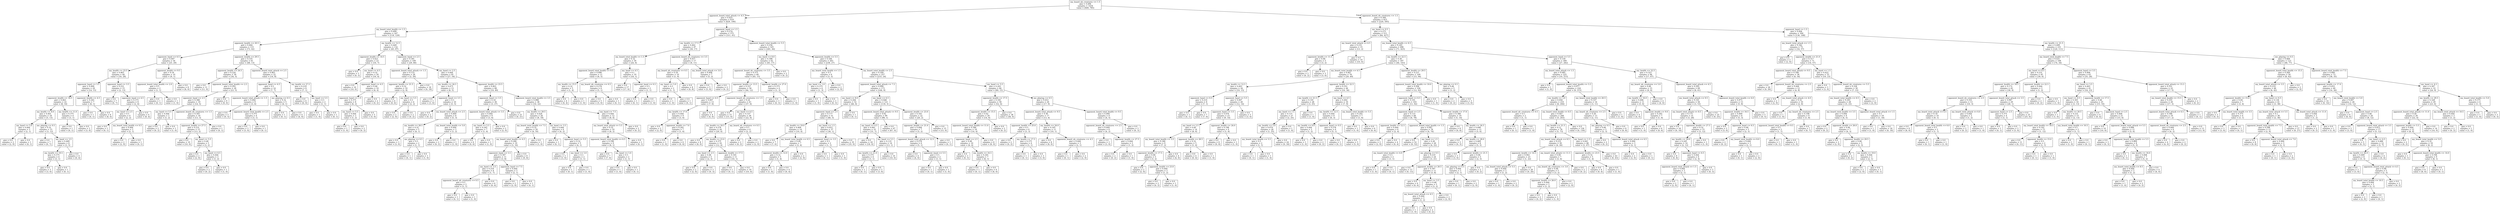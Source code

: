 digraph Tree {
node [shape=box] ;
0 [label="my_board_nb_creatures <= 1.5\ngini = 0.496\nsamples = 1434\nvalue = [649, 785]"] ;
1 [label="opponent_board_total_attack <= 4.5\ngini = 0.425\nsamples = 619\nvalue = [429, 190]"] ;
0 -> 1 [labeldistance=2.5, labelangle=45, headlabel="True"] ;
2 [label="my_board_total_health <= 1.5\ngini = 0.499\nsamples = 247\nvalue = [118, 129]"] ;
1 -> 2 ;
3 [label="opponent_health <= 20.5\ngini = 0.464\nsamples = 115\nvalue = [73, 42]"] ;
2 -> 3 ;
4 [label="opponent_hand <= 6.5\ngini = 0.497\nsamples = 54\nvalue = [25, 29]"] ;
3 -> 4 ;
5 [label="my_health <= 23.5\ngini = 0.463\nsamples = 44\nvalue = [16, 28]"] ;
4 -> 5 ;
6 [label="opponent_hand <= 3.5\ngini = 0.499\nsamples = 29\nvalue = [14, 15]"] ;
5 -> 6 ;
7 [label="opponent_health <= 18.5\ngini = 0.463\nsamples = 22\nvalue = [8, 14]"] ;
6 -> 7 ;
8 [label="my_health <= 8.0\ngini = 0.401\nsamples = 18\nvalue = [5, 13]"] ;
7 -> 8 ;
9 [label="my_hand <= 5.0\ngini = 0.444\nsamples = 3\nvalue = [2, 1]"] ;
8 -> 9 ;
10 [label="gini = 0.0\nsamples = 2\nvalue = [2, 0]"] ;
9 -> 10 ;
11 [label="gini = 0.0\nsamples = 1\nvalue = [0, 1]"] ;
9 -> 11 ;
12 [label="me_playing <= 0.5\ngini = 0.32\nsamples = 15\nvalue = [3, 12]"] ;
8 -> 12 ;
13 [label="gini = 0.0\nsamples = 7\nvalue = [0, 7]"] ;
12 -> 13 ;
14 [label="my_hand <= 3.5\ngini = 0.469\nsamples = 8\nvalue = [3, 5]"] ;
12 -> 14 ;
15 [label="my_health <= 19.5\ngini = 0.375\nsamples = 4\nvalue = [3, 1]"] ;
14 -> 15 ;
16 [label="gini = 0.0\nsamples = 3\nvalue = [3, 0]"] ;
15 -> 16 ;
17 [label="gini = 0.0\nsamples = 1\nvalue = [0, 1]"] ;
15 -> 17 ;
18 [label="gini = 0.0\nsamples = 4\nvalue = [0, 4]"] ;
14 -> 18 ;
19 [label="my_health <= 11.0\ngini = 0.375\nsamples = 4\nvalue = [3, 1]"] ;
7 -> 19 ;
20 [label="gini = 0.0\nsamples = 1\nvalue = [0, 1]"] ;
19 -> 20 ;
21 [label="gini = 0.0\nsamples = 3\nvalue = [3, 0]"] ;
19 -> 21 ;
22 [label="opponent_health <= 4.5\ngini = 0.245\nsamples = 7\nvalue = [6, 1]"] ;
6 -> 22 ;
23 [label="gini = 0.0\nsamples = 1\nvalue = [0, 1]"] ;
22 -> 23 ;
24 [label="gini = 0.0\nsamples = 6\nvalue = [6, 0]"] ;
22 -> 24 ;
25 [label="opponent_hand <= 3.5\ngini = 0.231\nsamples = 15\nvalue = [2, 13]"] ;
5 -> 25 ;
26 [label="gini = 0.0\nsamples = 7\nvalue = [0, 7]"] ;
25 -> 26 ;
27 [label="opponent_hand <= 4.5\ngini = 0.375\nsamples = 8\nvalue = [2, 6]"] ;
25 -> 27 ;
28 [label="my_hand <= 2.5\ngini = 0.5\nsamples = 4\nvalue = [2, 2]"] ;
27 -> 28 ;
29 [label="gini = 0.0\nsamples = 1\nvalue = [0, 1]"] ;
28 -> 29 ;
30 [label="my_board_total_health <= 0.5\ngini = 0.444\nsamples = 3\nvalue = [2, 1]"] ;
28 -> 30 ;
31 [label="gini = 0.0\nsamples = 2\nvalue = [2, 0]"] ;
30 -> 31 ;
32 [label="gini = 0.0\nsamples = 1\nvalue = [0, 1]"] ;
30 -> 32 ;
33 [label="gini = 0.0\nsamples = 4\nvalue = [0, 4]"] ;
27 -> 33 ;
34 [label="opponent_health <= 9.5\ngini = 0.18\nsamples = 10\nvalue = [9, 1]"] ;
4 -> 34 ;
35 [label="opponent_board_total_health <= 2.0\ngini = 0.5\nsamples = 2\nvalue = [1, 1]"] ;
34 -> 35 ;
36 [label="gini = 0.0\nsamples = 1\nvalue = [0, 1]"] ;
35 -> 36 ;
37 [label="gini = 0.0\nsamples = 1\nvalue = [1, 0]"] ;
35 -> 37 ;
38 [label="gini = 0.0\nsamples = 8\nvalue = [8, 0]"] ;
34 -> 38 ;
39 [label="opponent_health <= 29.5\ngini = 0.335\nsamples = 61\nvalue = [48, 13]"] ;
3 -> 39 ;
40 [label="opponent_health <= 24.5\ngini = 0.224\nsamples = 39\nvalue = [34, 5]"] ;
39 -> 40 ;
41 [label="gini = 0.0\nsamples = 11\nvalue = [11, 0]"] ;
40 -> 41 ;
42 [label="opponent_board_total_health <= 2.5\ngini = 0.293\nsamples = 28\nvalue = [23, 5]"] ;
40 -> 42 ;
43 [label="opponent_hand <= 2.5\ngini = 0.388\nsamples = 19\nvalue = [14, 5]"] ;
42 -> 43 ;
44 [label="my_hand <= 5.5\ngini = 0.444\nsamples = 3\nvalue = [1, 2]"] ;
43 -> 44 ;
45 [label="gini = 0.0\nsamples = 2\nvalue = [0, 2]"] ;
44 -> 45 ;
46 [label="gini = 0.0\nsamples = 1\nvalue = [1, 0]"] ;
44 -> 46 ;
47 [label="opponent_board_nb_creatures <= 1.5\ngini = 0.305\nsamples = 16\nvalue = [13, 3]"] ;
43 -> 47 ;
48 [label="opponent_health <= 27.5\ngini = 0.231\nsamples = 15\nvalue = [13, 2]"] ;
47 -> 48 ;
49 [label="gini = 0.0\nsamples = 10\nvalue = [10, 0]"] ;
48 -> 49 ;
50 [label="my_hand <= 5.5\ngini = 0.48\nsamples = 5\nvalue = [3, 2]"] ;
48 -> 50 ;
51 [label="gini = 0.0\nsamples = 2\nvalue = [2, 0]"] ;
50 -> 51 ;
52 [label="my_hand <= 6.5\ngini = 0.444\nsamples = 3\nvalue = [1, 2]"] ;
50 -> 52 ;
53 [label="gini = 0.0\nsamples = 2\nvalue = [0, 2]"] ;
52 -> 53 ;
54 [label="gini = 0.0\nsamples = 1\nvalue = [1, 0]"] ;
52 -> 54 ;
55 [label="gini = 0.0\nsamples = 1\nvalue = [0, 1]"] ;
47 -> 55 ;
56 [label="gini = 0.0\nsamples = 9\nvalue = [9, 0]"] ;
42 -> 56 ;
57 [label="opponent_board_total_attack <= 2.5\ngini = 0.463\nsamples = 22\nvalue = [14, 8]"] ;
39 -> 57 ;
58 [label="opponent_hand <= 4.5\ngini = 0.5\nsamples = 14\nvalue = [7, 7]"] ;
57 -> 58 ;
59 [label="opponent_board_total_attack <= 1.5\ngini = 0.444\nsamples = 9\nvalue = [3, 6]"] ;
58 -> 59 ;
60 [label="gini = 0.0\nsamples = 5\nvalue = [0, 5]"] ;
59 -> 60 ;
61 [label="opponent_board_total_health <= 2.5\ngini = 0.375\nsamples = 4\nvalue = [3, 1]"] ;
59 -> 61 ;
62 [label="gini = 0.0\nsamples = 3\nvalue = [3, 0]"] ;
61 -> 62 ;
63 [label="gini = 0.0\nsamples = 1\nvalue = [0, 1]"] ;
61 -> 63 ;
64 [label="me_playing <= 0.5\ngini = 0.32\nsamples = 5\nvalue = [4, 1]"] ;
58 -> 64 ;
65 [label="gini = 0.0\nsamples = 1\nvalue = [0, 1]"] ;
64 -> 65 ;
66 [label="gini = 0.0\nsamples = 4\nvalue = [4, 0]"] ;
64 -> 66 ;
67 [label="my_health <= 27.5\ngini = 0.219\nsamples = 8\nvalue = [7, 1]"] ;
57 -> 67 ;
68 [label="gini = 0.0\nsamples = 6\nvalue = [6, 0]"] ;
67 -> 68 ;
69 [label="my_hand <= 5.5\ngini = 0.5\nsamples = 2\nvalue = [1, 1]"] ;
67 -> 69 ;
70 [label="gini = 0.0\nsamples = 1\nvalue = [1, 0]"] ;
69 -> 70 ;
71 [label="gini = 0.0\nsamples = 1\nvalue = [0, 1]"] ;
69 -> 71 ;
72 [label="my_health <= 12.5\ngini = 0.449\nsamples = 132\nvalue = [45, 87]"] ;
2 -> 72 ;
73 [label="opponent_health <= 14.5\ngini = 0.423\nsamples = 23\nvalue = [16, 7]"] ;
72 -> 73 ;
74 [label="gini = 0.0\nsamples = 3\nvalue = [0, 3]"] ;
73 -> 74 ;
75 [label="my_hand <= 4.5\ngini = 0.32\nsamples = 20\nvalue = [16, 4]"] ;
73 -> 75 ;
76 [label="gini = 0.0\nsamples = 10\nvalue = [10, 0]"] ;
75 -> 76 ;
77 [label="opponent_hand <= 4.5\ngini = 0.48\nsamples = 10\nvalue = [6, 4]"] ;
75 -> 77 ;
78 [label="opponent_hand <= 1.5\ngini = 0.375\nsamples = 8\nvalue = [6, 2]"] ;
77 -> 78 ;
79 [label="my_hand <= 5.5\ngini = 0.444\nsamples = 3\nvalue = [1, 2]"] ;
78 -> 79 ;
80 [label="gini = 0.0\nsamples = 1\nvalue = [1, 0]"] ;
79 -> 80 ;
81 [label="gini = 0.0\nsamples = 2\nvalue = [0, 2]"] ;
79 -> 81 ;
82 [label="gini = 0.0\nsamples = 5\nvalue = [5, 0]"] ;
78 -> 82 ;
83 [label="gini = 0.0\nsamples = 2\nvalue = [0, 2]"] ;
77 -> 83 ;
84 [label="opponent_hand <= 2.5\ngini = 0.391\nsamples = 109\nvalue = [29, 80]"] ;
72 -> 84 ;
85 [label="opponent_board_total_attack <= 1.5\ngini = 0.133\nsamples = 28\nvalue = [2, 26]"] ;
84 -> 85 ;
86 [label="opponent_health <= 21.5\ngini = 0.32\nsamples = 10\nvalue = [2, 8]"] ;
85 -> 86 ;
87 [label="gini = 0.0\nsamples = 6\nvalue = [0, 6]"] ;
86 -> 87 ;
88 [label="my_hand <= 5.5\ngini = 0.5\nsamples = 4\nvalue = [2, 2]"] ;
86 -> 88 ;
89 [label="gini = 0.0\nsamples = 2\nvalue = [2, 0]"] ;
88 -> 89 ;
90 [label="gini = 0.0\nsamples = 2\nvalue = [0, 2]"] ;
88 -> 90 ;
91 [label="gini = 0.0\nsamples = 18\nvalue = [0, 18]"] ;
85 -> 91 ;
92 [label="my_hand <= 2.5\ngini = 0.444\nsamples = 81\nvalue = [27, 54]"] ;
84 -> 92 ;
93 [label="my_health <= 24.5\ngini = 0.473\nsamples = 13\nvalue = [8, 5]"] ;
92 -> 93 ;
94 [label="gini = 0.0\nsamples = 3\nvalue = [3, 0]"] ;
93 -> 94 ;
95 [label="opponent_hand <= 3.5\ngini = 0.5\nsamples = 10\nvalue = [5, 5]"] ;
93 -> 95 ;
96 [label="gini = 0.0\nsamples = 2\nvalue = [0, 2]"] ;
95 -> 96 ;
97 [label="my_board_total_attack <= 2.5\ngini = 0.469\nsamples = 8\nvalue = [5, 3]"] ;
95 -> 97 ;
98 [label="my_health <= 28.5\ngini = 0.32\nsamples = 5\nvalue = [4, 1]"] ;
97 -> 98 ;
99 [label="gini = 0.0\nsamples = 3\nvalue = [3, 0]"] ;
98 -> 99 ;
100 [label="me_playing <= 0.5\ngini = 0.5\nsamples = 2\nvalue = [1, 1]"] ;
98 -> 100 ;
101 [label="gini = 0.0\nsamples = 1\nvalue = [0, 1]"] ;
100 -> 101 ;
102 [label="gini = 0.0\nsamples = 1\nvalue = [1, 0]"] ;
100 -> 102 ;
103 [label="my_board_total_health <= 5.0\ngini = 0.444\nsamples = 3\nvalue = [1, 2]"] ;
97 -> 103 ;
104 [label="gini = 0.0\nsamples = 2\nvalue = [0, 2]"] ;
103 -> 104 ;
105 [label="gini = 0.0\nsamples = 1\nvalue = [1, 0]"] ;
103 -> 105 ;
106 [label="opponent_health <= 23.5\ngini = 0.403\nsamples = 68\nvalue = [19, 49]"] ;
92 -> 106 ;
107 [label="opponent_hand <= 3.5\ngini = 0.18\nsamples = 30\nvalue = [3, 27]"] ;
106 -> 107 ;
108 [label="opponent_board_total_attack <= 3.5\ngini = 0.444\nsamples = 9\nvalue = [3, 6]"] ;
107 -> 108 ;
109 [label="my_hand <= 5.5\ngini = 0.245\nsamples = 7\nvalue = [1, 6]"] ;
108 -> 109 ;
110 [label="gini = 0.0\nsamples = 6\nvalue = [0, 6]"] ;
109 -> 110 ;
111 [label="gini = 0.0\nsamples = 1\nvalue = [1, 0]"] ;
109 -> 111 ;
112 [label="gini = 0.0\nsamples = 2\nvalue = [2, 0]"] ;
108 -> 112 ;
113 [label="gini = 0.0\nsamples = 21\nvalue = [0, 21]"] ;
107 -> 113 ;
114 [label="opponent_board_total_health <= 3.5\ngini = 0.488\nsamples = 38\nvalue = [16, 22]"] ;
106 -> 114 ;
115 [label="my_health <= 29.5\ngini = 0.426\nsamples = 26\nvalue = [8, 18]"] ;
114 -> 115 ;
116 [label="my_board_total_health <= 7.5\ngini = 0.32\nsamples = 20\nvalue = [4, 16]"] ;
115 -> 116 ;
117 [label="my_board_total_health <= 4.5\ngini = 0.266\nsamples = 19\nvalue = [3, 16]"] ;
116 -> 117 ;
118 [label="opponent_hand <= 5.5\ngini = 0.397\nsamples = 11\nvalue = [3, 8]"] ;
117 -> 118 ;
119 [label="my_hand <= 3.5\ngini = 0.219\nsamples = 8\nvalue = [1, 7]"] ;
118 -> 119 ;
120 [label="opponent_board_nb_creatures <= 0.5\ngini = 0.5\nsamples = 2\nvalue = [1, 1]"] ;
119 -> 120 ;
121 [label="gini = 0.0\nsamples = 1\nvalue = [0, 1]"] ;
120 -> 121 ;
122 [label="gini = 0.0\nsamples = 1\nvalue = [1, 0]"] ;
120 -> 122 ;
123 [label="gini = 0.0\nsamples = 6\nvalue = [0, 6]"] ;
119 -> 123 ;
124 [label="opponent_hand <= 7.5\ngini = 0.444\nsamples = 3\nvalue = [2, 1]"] ;
118 -> 124 ;
125 [label="gini = 0.0\nsamples = 2\nvalue = [2, 0]"] ;
124 -> 125 ;
126 [label="gini = 0.0\nsamples = 1\nvalue = [0, 1]"] ;
124 -> 126 ;
127 [label="gini = 0.0\nsamples = 8\nvalue = [0, 8]"] ;
117 -> 127 ;
128 [label="gini = 0.0\nsamples = 1\nvalue = [1, 0]"] ;
116 -> 128 ;
129 [label="my_hand <= 3.5\ngini = 0.444\nsamples = 6\nvalue = [4, 2]"] ;
115 -> 129 ;
130 [label="gini = 0.0\nsamples = 1\nvalue = [0, 1]"] ;
129 -> 130 ;
131 [label="opponent_hand <= 5.5\ngini = 0.32\nsamples = 5\nvalue = [4, 1]"] ;
129 -> 131 ;
132 [label="gini = 0.0\nsamples = 3\nvalue = [3, 0]"] ;
131 -> 132 ;
133 [label="my_hand <= 5.0\ngini = 0.5\nsamples = 2\nvalue = [1, 1]"] ;
131 -> 133 ;
134 [label="gini = 0.0\nsamples = 1\nvalue = [0, 1]"] ;
133 -> 134 ;
135 [label="gini = 0.0\nsamples = 1\nvalue = [1, 0]"] ;
133 -> 135 ;
136 [label="my_hand <= 7.5\ngini = 0.444\nsamples = 12\nvalue = [8, 4]"] ;
114 -> 136 ;
137 [label="my_board_total_attack <= 5.5\ngini = 0.32\nsamples = 10\nvalue = [8, 2]"] ;
136 -> 137 ;
138 [label="opponent_board_total_health <= 6.5\ngini = 0.198\nsamples = 9\nvalue = [8, 1]"] ;
137 -> 138 ;
139 [label="gini = 0.0\nsamples = 7\nvalue = [7, 0]"] ;
138 -> 139 ;
140 [label="my_hand <= 5.0\ngini = 0.5\nsamples = 2\nvalue = [1, 1]"] ;
138 -> 140 ;
141 [label="gini = 0.0\nsamples = 1\nvalue = [1, 0]"] ;
140 -> 141 ;
142 [label="gini = 0.0\nsamples = 1\nvalue = [0, 1]"] ;
140 -> 142 ;
143 [label="gini = 0.0\nsamples = 1\nvalue = [0, 1]"] ;
137 -> 143 ;
144 [label="gini = 0.0\nsamples = 2\nvalue = [0, 2]"] ;
136 -> 144 ;
145 [label="opponent_hand <= 1.5\ngini = 0.274\nsamples = 372\nvalue = [311, 61]"] ;
1 -> 145 ;
146 [label="my_health <= 17.5\ngini = 0.462\nsamples = 47\nvalue = [30, 17]"] ;
145 -> 146 ;
147 [label="my_board_total_health <= 1.5\ngini = 0.32\nsamples = 30\nvalue = [24, 6]"] ;
146 -> 147 ;
148 [label="opponent_board_total_health <= 9.5\ngini = 0.496\nsamples = 11\nvalue = [6, 5]"] ;
147 -> 148 ;
149 [label="my_health <= 15.5\ngini = 0.32\nsamples = 5\nvalue = [1, 4]"] ;
148 -> 149 ;
150 [label="gini = 0.0\nsamples = 4\nvalue = [0, 4]"] ;
149 -> 150 ;
151 [label="gini = 0.0\nsamples = 1\nvalue = [1, 0]"] ;
149 -> 151 ;
152 [label="my_board_nb_creatures <= 0.5\ngini = 0.278\nsamples = 6\nvalue = [5, 1]"] ;
148 -> 152 ;
153 [label="gini = 0.0\nsamples = 5\nvalue = [5, 0]"] ;
152 -> 153 ;
154 [label="gini = 0.0\nsamples = 1\nvalue = [0, 1]"] ;
152 -> 154 ;
155 [label="my_hand <= 4.5\ngini = 0.1\nsamples = 19\nvalue = [18, 1]"] ;
147 -> 155 ;
156 [label="gini = 0.0\nsamples = 17\nvalue = [17, 0]"] ;
155 -> 156 ;
157 [label="opponent_hand <= 0.5\ngini = 0.5\nsamples = 2\nvalue = [1, 1]"] ;
155 -> 157 ;
158 [label="gini = 0.0\nsamples = 1\nvalue = [0, 1]"] ;
157 -> 158 ;
159 [label="gini = 0.0\nsamples = 1\nvalue = [1, 0]"] ;
157 -> 159 ;
160 [label="opponent_board_nb_creatures <= 3.5\ngini = 0.457\nsamples = 17\nvalue = [6, 11]"] ;
146 -> 160 ;
161 [label="my_board_nb_creatures <= 0.5\ngini = 0.18\nsamples = 10\nvalue = [1, 9]"] ;
160 -> 161 ;
162 [label="my_hand <= 5.0\ngini = 0.5\nsamples = 2\nvalue = [1, 1]"] ;
161 -> 162 ;
163 [label="gini = 0.0\nsamples = 1\nvalue = [1, 0]"] ;
162 -> 163 ;
164 [label="gini = 0.0\nsamples = 1\nvalue = [0, 1]"] ;
162 -> 164 ;
165 [label="gini = 0.0\nsamples = 8\nvalue = [0, 8]"] ;
161 -> 165 ;
166 [label="my_board_total_attack <= 3.0\ngini = 0.408\nsamples = 7\nvalue = [5, 2]"] ;
160 -> 166 ;
167 [label="gini = 0.0\nsamples = 5\nvalue = [5, 0]"] ;
166 -> 167 ;
168 [label="gini = 0.0\nsamples = 2\nvalue = [0, 2]"] ;
166 -> 168 ;
169 [label="opponent_board_total_health <= 5.5\ngini = 0.234\nsamples = 325\nvalue = [281, 44]"] ;
145 -> 169 ;
170 [label="my_hand <= 8.0\ngini = 0.398\nsamples = 62\nvalue = [45, 17]"] ;
169 -> 170 ;
171 [label="opponent_board_nb_creatures <= 3.5\ngini = 0.375\nsamples = 60\nvalue = [45, 15]"] ;
170 -> 171 ;
172 [label="opponent_health <= 13.5\ngini = 0.337\nsamples = 56\nvalue = [44, 12]"] ;
171 -> 172 ;
173 [label="opponent_hand <= 4.5\ngini = 0.497\nsamples = 13\nvalue = [7, 6]"] ;
172 -> 173 ;
174 [label="my_health <= 17.0\ngini = 0.444\nsamples = 9\nvalue = [3, 6]"] ;
173 -> 174 ;
175 [label="gini = 0.0\nsamples = 2\nvalue = [2, 0]"] ;
174 -> 175 ;
176 [label="opponent_health <= 7.0\ngini = 0.245\nsamples = 7\nvalue = [1, 6]"] ;
174 -> 176 ;
177 [label="gini = 0.0\nsamples = 1\nvalue = [1, 0]"] ;
176 -> 177 ;
178 [label="gini = 0.0\nsamples = 6\nvalue = [0, 6]"] ;
176 -> 178 ;
179 [label="gini = 0.0\nsamples = 4\nvalue = [4, 0]"] ;
173 -> 179 ;
180 [label="opponent_board_nb_creatures <= 1.5\ngini = 0.24\nsamples = 43\nvalue = [37, 6]"] ;
172 -> 180 ;
181 [label="gini = 0.0\nsamples = 15\nvalue = [15, 0]"] ;
180 -> 181 ;
182 [label="my_hand <= 6.5\ngini = 0.337\nsamples = 28\nvalue = [22, 6]"] ;
180 -> 182 ;
183 [label="my_health <= 18.5\ngini = 0.278\nsamples = 24\nvalue = [20, 4]"] ;
182 -> 183 ;
184 [label="gini = 0.0\nsamples = 8\nvalue = [8, 0]"] ;
183 -> 184 ;
185 [label="my_health <= 23.0\ngini = 0.375\nsamples = 16\nvalue = [12, 4]"] ;
183 -> 185 ;
186 [label="my_hand <= 2.5\ngini = 0.48\nsamples = 5\nvalue = [2, 3]"] ;
185 -> 186 ;
187 [label="gini = 0.0\nsamples = 2\nvalue = [2, 0]"] ;
186 -> 187 ;
188 [label="gini = 0.0\nsamples = 3\nvalue = [0, 3]"] ;
186 -> 188 ;
189 [label="opponent_health <= 17.5\ngini = 0.165\nsamples = 11\nvalue = [10, 1]"] ;
185 -> 189 ;
190 [label="gini = 0.0\nsamples = 1\nvalue = [0, 1]"] ;
189 -> 190 ;
191 [label="gini = 0.0\nsamples = 10\nvalue = [10, 0]"] ;
189 -> 191 ;
192 [label="my_board_nb_creatures <= 0.5\ngini = 0.5\nsamples = 4\nvalue = [2, 2]"] ;
182 -> 192 ;
193 [label="gini = 0.0\nsamples = 2\nvalue = [0, 2]"] ;
192 -> 193 ;
194 [label="gini = 0.0\nsamples = 2\nvalue = [2, 0]"] ;
192 -> 194 ;
195 [label="opponent_health <= 27.0\ngini = 0.375\nsamples = 4\nvalue = [1, 3]"] ;
171 -> 195 ;
196 [label="gini = 0.0\nsamples = 3\nvalue = [0, 3]"] ;
195 -> 196 ;
197 [label="gini = 0.0\nsamples = 1\nvalue = [1, 0]"] ;
195 -> 197 ;
198 [label="gini = 0.0\nsamples = 2\nvalue = [0, 2]"] ;
170 -> 198 ;
199 [label="opponent_health <= 5.5\ngini = 0.184\nsamples = 263\nvalue = [236, 27]"] ;
169 -> 199 ;
200 [label="my_board_total_health <= 1.5\ngini = 0.5\nsamples = 6\nvalue = [3, 3]"] ;
199 -> 200 ;
201 [label="my_hand <= 1.0\ngini = 0.375\nsamples = 4\nvalue = [1, 3]"] ;
200 -> 201 ;
202 [label="gini = 0.0\nsamples = 1\nvalue = [1, 0]"] ;
201 -> 202 ;
203 [label="gini = 0.0\nsamples = 3\nvalue = [0, 3]"] ;
201 -> 203 ;
204 [label="gini = 0.0\nsamples = 2\nvalue = [2, 0]"] ;
200 -> 204 ;
205 [label="my_board_total_health <= 2.5\ngini = 0.169\nsamples = 257\nvalue = [233, 24]"] ;
199 -> 205 ;
206 [label="opponent_board_total_attack <= 7.5\ngini = 0.099\nsamples = 173\nvalue = [164, 9]"] ;
205 -> 206 ;
207 [label="my_hand <= 8.0\ngini = 0.204\nsamples = 52\nvalue = [46, 6]"] ;
206 -> 207 ;
208 [label="opponent_hand <= 2.5\ngini = 0.177\nsamples = 51\nvalue = [46, 5]"] ;
207 -> 208 ;
209 [label="my_health <= 19.0\ngini = 0.408\nsamples = 14\nvalue = [10, 4]"] ;
208 -> 209 ;
210 [label="gini = 0.0\nsamples = 7\nvalue = [7, 0]"] ;
209 -> 210 ;
211 [label="my_board_total_health <= 0.5\ngini = 0.49\nsamples = 7\nvalue = [3, 4]"] ;
209 -> 211 ;
212 [label="opponent_health <= 12.0\ngini = 0.32\nsamples = 5\nvalue = [1, 4]"] ;
211 -> 212 ;
213 [label="gini = 0.0\nsamples = 1\nvalue = [1, 0]"] ;
212 -> 213 ;
214 [label="gini = 0.0\nsamples = 4\nvalue = [0, 4]"] ;
212 -> 214 ;
215 [label="gini = 0.0\nsamples = 2\nvalue = [2, 0]"] ;
211 -> 215 ;
216 [label="my_hand <= 1.5\ngini = 0.053\nsamples = 37\nvalue = [36, 1]"] ;
208 -> 216 ;
217 [label="opponent_hand <= 3.5\ngini = 0.5\nsamples = 2\nvalue = [1, 1]"] ;
216 -> 217 ;
218 [label="gini = 0.0\nsamples = 1\nvalue = [0, 1]"] ;
217 -> 218 ;
219 [label="gini = 0.0\nsamples = 1\nvalue = [1, 0]"] ;
217 -> 219 ;
220 [label="gini = 0.0\nsamples = 35\nvalue = [35, 0]"] ;
216 -> 220 ;
221 [label="gini = 0.0\nsamples = 1\nvalue = [0, 1]"] ;
207 -> 221 ;
222 [label="my_hand <= 6.5\ngini = 0.048\nsamples = 121\nvalue = [118, 3]"] ;
206 -> 222 ;
223 [label="opponent_board_total_attack <= 9.5\ngini = 0.02\nsamples = 99\nvalue = [98, 1]"] ;
222 -> 223 ;
224 [label="my_hand <= 4.5\ngini = 0.061\nsamples = 32\nvalue = [31, 1]"] ;
223 -> 224 ;
225 [label="gini = 0.0\nsamples = 18\nvalue = [18, 0]"] ;
224 -> 225 ;
226 [label="my_hand <= 5.5\ngini = 0.133\nsamples = 14\nvalue = [13, 1]"] ;
224 -> 226 ;
227 [label="my_health <= 21.0\ngini = 0.375\nsamples = 4\nvalue = [3, 1]"] ;
226 -> 227 ;
228 [label="gini = 0.0\nsamples = 1\nvalue = [0, 1]"] ;
227 -> 228 ;
229 [label="gini = 0.0\nsamples = 3\nvalue = [3, 0]"] ;
227 -> 229 ;
230 [label="gini = 0.0\nsamples = 10\nvalue = [10, 0]"] ;
226 -> 230 ;
231 [label="gini = 0.0\nsamples = 67\nvalue = [67, 0]"] ;
223 -> 231 ;
232 [label="opponent_health <= 23.0\ngini = 0.165\nsamples = 22\nvalue = [20, 2]"] ;
222 -> 232 ;
233 [label="opponent_health <= 21.0\ngini = 0.408\nsamples = 7\nvalue = [5, 2]"] ;
232 -> 233 ;
234 [label="opponent_board_total_attack <= 12.5\ngini = 0.278\nsamples = 6\nvalue = [5, 1]"] ;
233 -> 234 ;
235 [label="gini = 0.0\nsamples = 4\nvalue = [4, 0]"] ;
234 -> 235 ;
236 [label="opponent_hand <= 5.5\ngini = 0.5\nsamples = 2\nvalue = [1, 1]"] ;
234 -> 236 ;
237 [label="gini = 0.0\nsamples = 1\nvalue = [0, 1]"] ;
236 -> 237 ;
238 [label="gini = 0.0\nsamples = 1\nvalue = [1, 0]"] ;
236 -> 238 ;
239 [label="gini = 0.0\nsamples = 1\nvalue = [0, 1]"] ;
233 -> 239 ;
240 [label="gini = 0.0\nsamples = 15\nvalue = [15, 0]"] ;
232 -> 240 ;
241 [label="my_hand <= 5.5\ngini = 0.293\nsamples = 84\nvalue = [69, 15]"] ;
205 -> 241 ;
242 [label="opponent_health <= 17.5\ngini = 0.185\nsamples = 58\nvalue = [52, 6]"] ;
241 -> 242 ;
243 [label="opponent_health <= 15.5\ngini = 0.42\nsamples = 20\nvalue = [14, 6]"] ;
242 -> 243 ;
244 [label="opponent_board_total_health <= 11.0\ngini = 0.346\nsamples = 18\nvalue = [14, 4]"] ;
243 -> 244 ;
245 [label="opponent_hand <= 2.5\ngini = 0.48\nsamples = 10\nvalue = [6, 4]"] ;
244 -> 245 ;
246 [label="gini = 0.0\nsamples = 3\nvalue = [0, 3]"] ;
245 -> 246 ;
247 [label="my_health <= 16.5\ngini = 0.245\nsamples = 7\nvalue = [6, 1]"] ;
245 -> 247 ;
248 [label="gini = 0.0\nsamples = 1\nvalue = [0, 1]"] ;
247 -> 248 ;
249 [label="gini = 0.0\nsamples = 6\nvalue = [6, 0]"] ;
247 -> 249 ;
250 [label="gini = 0.0\nsamples = 8\nvalue = [8, 0]"] ;
244 -> 250 ;
251 [label="gini = 0.0\nsamples = 2\nvalue = [0, 2]"] ;
243 -> 251 ;
252 [label="gini = 0.0\nsamples = 38\nvalue = [38, 0]"] ;
242 -> 252 ;
253 [label="me_playing <= 0.5\ngini = 0.453\nsamples = 26\nvalue = [17, 9]"] ;
241 -> 253 ;
254 [label="opponent_board_total_attack <= 9.5\ngini = 0.36\nsamples = 17\nvalue = [13, 4]"] ;
253 -> 254 ;
255 [label="opponent_health <= 25.0\ngini = 0.5\nsamples = 6\nvalue = [3, 3]"] ;
254 -> 255 ;
256 [label="gini = 0.0\nsamples = 2\nvalue = [0, 2]"] ;
255 -> 256 ;
257 [label="my_health <= 17.5\ngini = 0.375\nsamples = 4\nvalue = [3, 1]"] ;
255 -> 257 ;
258 [label="gini = 0.0\nsamples = 1\nvalue = [0, 1]"] ;
257 -> 258 ;
259 [label="gini = 0.0\nsamples = 3\nvalue = [3, 0]"] ;
257 -> 259 ;
260 [label="my_health <= 24.0\ngini = 0.165\nsamples = 11\nvalue = [10, 1]"] ;
254 -> 260 ;
261 [label="gini = 0.0\nsamples = 8\nvalue = [8, 0]"] ;
260 -> 261 ;
262 [label="opponent_board_nb_creatures <= 4.5\ngini = 0.444\nsamples = 3\nvalue = [2, 1]"] ;
260 -> 262 ;
263 [label="gini = 0.0\nsamples = 1\nvalue = [0, 1]"] ;
262 -> 263 ;
264 [label="gini = 0.0\nsamples = 2\nvalue = [2, 0]"] ;
262 -> 264 ;
265 [label="opponent_board_total_health <= 9.5\ngini = 0.494\nsamples = 9\nvalue = [4, 5]"] ;
253 -> 265 ;
266 [label="opponent_board_nb_creatures <= 2.5\ngini = 0.444\nsamples = 6\nvalue = [4, 2]"] ;
265 -> 266 ;
267 [label="gini = 0.0\nsamples = 3\nvalue = [3, 0]"] ;
266 -> 267 ;
268 [label="opponent_health <= 27.5\ngini = 0.444\nsamples = 3\nvalue = [1, 2]"] ;
266 -> 268 ;
269 [label="gini = 0.0\nsamples = 2\nvalue = [0, 2]"] ;
268 -> 269 ;
270 [label="gini = 0.0\nsamples = 1\nvalue = [1, 0]"] ;
268 -> 270 ;
271 [label="gini = 0.0\nsamples = 3\nvalue = [0, 3]"] ;
265 -> 271 ;
272 [label="opponent_board_nb_creatures <= 1.5\ngini = 0.394\nsamples = 815\nvalue = [220, 595]"] ;
0 -> 272 [labeldistance=2.5, labelangle=-45, headlabel="False"] ;
273 [label="my_hand <= 0.5\ngini = 0.275\nsamples = 511\nvalue = [84, 427]"] ;
272 -> 273 ;
274 [label="my_board_total_attack <= 4.5\ngini = 0.231\nsamples = 15\nvalue = [13, 2]"] ;
273 -> 274 ;
275 [label="opponent_health <= 11.5\ngini = 0.48\nsamples = 5\nvalue = [3, 2]"] ;
274 -> 275 ;
276 [label="gini = 0.0\nsamples = 2\nvalue = [0, 2]"] ;
275 -> 276 ;
277 [label="gini = 0.0\nsamples = 3\nvalue = [3, 0]"] ;
275 -> 277 ;
278 [label="gini = 0.0\nsamples = 10\nvalue = [10, 0]"] ;
274 -> 278 ;
279 [label="my_board_total_health <= 6.5\ngini = 0.245\nsamples = 496\nvalue = [71, 425]"] ;
273 -> 279 ;
280 [label="my_health <= 22.5\ngini = 0.36\nsamples = 187\nvalue = [44, 143]"] ;
279 -> 280 ;
281 [label="my_board_total_health <= 4.5\ngini = 0.467\nsamples = 78\nvalue = [29, 49]"] ;
280 -> 281 ;
282 [label="my_health <= 12.5\ngini = 0.493\nsamples = 34\nvalue = [19, 15]"] ;
281 -> 282 ;
283 [label="opponent_hand <= 0.5\ngini = 0.219\nsamples = 8\nvalue = [7, 1]"] ;
282 -> 283 ;
284 [label="gini = 0.0\nsamples = 1\nvalue = [0, 1]"] ;
283 -> 284 ;
285 [label="gini = 0.0\nsamples = 7\nvalue = [7, 0]"] ;
283 -> 285 ;
286 [label="opponent_hand <= 5.5\ngini = 0.497\nsamples = 26\nvalue = [12, 14]"] ;
282 -> 286 ;
287 [label="opponent_hand <= 3.5\ngini = 0.476\nsamples = 23\nvalue = [9, 14]"] ;
286 -> 287 ;
288 [label="my_hand <= 2.5\ngini = 0.49\nsamples = 14\nvalue = [8, 6]"] ;
287 -> 288 ;
289 [label="my_board_total_health <= 3.5\ngini = 0.346\nsamples = 9\nvalue = [7, 2]"] ;
288 -> 289 ;
290 [label="opponent_health <= 17.5\ngini = 0.48\nsamples = 5\nvalue = [3, 2]"] ;
289 -> 290 ;
291 [label="gini = 0.0\nsamples = 2\nvalue = [2, 0]"] ;
290 -> 291 ;
292 [label="opponent_health <= 23.0\ngini = 0.444\nsamples = 3\nvalue = [1, 2]"] ;
290 -> 292 ;
293 [label="gini = 0.0\nsamples = 2\nvalue = [0, 2]"] ;
292 -> 293 ;
294 [label="gini = 0.0\nsamples = 1\nvalue = [1, 0]"] ;
292 -> 294 ;
295 [label="gini = 0.0\nsamples = 4\nvalue = [4, 0]"] ;
289 -> 295 ;
296 [label="opponent_health <= 28.5\ngini = 0.32\nsamples = 5\nvalue = [1, 4]"] ;
288 -> 296 ;
297 [label="gini = 0.0\nsamples = 4\nvalue = [0, 4]"] ;
296 -> 297 ;
298 [label="gini = 0.0\nsamples = 1\nvalue = [1, 0]"] ;
296 -> 298 ;
299 [label="opponent_health <= 24.0\ngini = 0.198\nsamples = 9\nvalue = [1, 8]"] ;
287 -> 299 ;
300 [label="gini = 0.0\nsamples = 8\nvalue = [0, 8]"] ;
299 -> 300 ;
301 [label="gini = 0.0\nsamples = 1\nvalue = [1, 0]"] ;
299 -> 301 ;
302 [label="gini = 0.0\nsamples = 3\nvalue = [3, 0]"] ;
286 -> 302 ;
303 [label="opponent_health <= 22.5\ngini = 0.351\nsamples = 44\nvalue = [10, 34]"] ;
281 -> 303 ;
304 [label="my_health <= 21.5\ngini = 0.191\nsamples = 28\nvalue = [3, 25]"] ;
303 -> 304 ;
305 [label="my_hand <= 7.5\ngini = 0.137\nsamples = 27\nvalue = [2, 25]"] ;
304 -> 305 ;
306 [label="my_health <= 5.0\ngini = 0.074\nsamples = 26\nvalue = [1, 25]"] ;
305 -> 306 ;
307 [label="my_board_total_health <= 5.5\ngini = 0.5\nsamples = 2\nvalue = [1, 1]"] ;
306 -> 307 ;
308 [label="gini = 0.0\nsamples = 1\nvalue = [0, 1]"] ;
307 -> 308 ;
309 [label="gini = 0.0\nsamples = 1\nvalue = [1, 0]"] ;
307 -> 309 ;
310 [label="gini = 0.0\nsamples = 24\nvalue = [0, 24]"] ;
306 -> 310 ;
311 [label="gini = 0.0\nsamples = 1\nvalue = [1, 0]"] ;
305 -> 311 ;
312 [label="gini = 0.0\nsamples = 1\nvalue = [1, 0]"] ;
304 -> 312 ;
313 [label="my_hand <= 4.5\ngini = 0.492\nsamples = 16\nvalue = [7, 9]"] ;
303 -> 313 ;
314 [label="my_health <= 12.5\ngini = 0.444\nsamples = 9\nvalue = [6, 3]"] ;
313 -> 314 ;
315 [label="my_health <= 6.0\ngini = 0.444\nsamples = 3\nvalue = [1, 2]"] ;
314 -> 315 ;
316 [label="gini = 0.0\nsamples = 1\nvalue = [1, 0]"] ;
315 -> 316 ;
317 [label="gini = 0.0\nsamples = 2\nvalue = [0, 2]"] ;
315 -> 317 ;
318 [label="opponent_hand <= 0.5\ngini = 0.278\nsamples = 6\nvalue = [5, 1]"] ;
314 -> 318 ;
319 [label="gini = 0.0\nsamples = 1\nvalue = [0, 1]"] ;
318 -> 319 ;
320 [label="gini = 0.0\nsamples = 5\nvalue = [5, 0]"] ;
318 -> 320 ;
321 [label="my_board_total_health <= 5.5\ngini = 0.245\nsamples = 7\nvalue = [1, 6]"] ;
313 -> 321 ;
322 [label="gini = 0.0\nsamples = 1\nvalue = [1, 0]"] ;
321 -> 322 ;
323 [label="gini = 0.0\nsamples = 6\nvalue = [0, 6]"] ;
321 -> 323 ;
324 [label="opponent_health <= 29.5\ngini = 0.237\nsamples = 109\nvalue = [15, 94]"] ;
280 -> 324 ;
325 [label="opponent_board_total_health <= 10.0\ngini = 0.204\nsamples = 104\nvalue = [12, 92]"] ;
324 -> 325 ;
326 [label="opponent_hand <= 6.5\ngini = 0.191\nsamples = 103\nvalue = [11, 92]"] ;
325 -> 326 ;
327 [label="opponent_hand <= 2.5\ngini = 0.133\nsamples = 84\nvalue = [6, 78]"] ;
326 -> 327 ;
328 [label="opponent_health <= 12.5\ngini = 0.444\nsamples = 6\nvalue = [2, 4]"] ;
327 -> 328 ;
329 [label="gini = 0.0\nsamples = 2\nvalue = [2, 0]"] ;
328 -> 329 ;
330 [label="gini = 0.0\nsamples = 4\nvalue = [0, 4]"] ;
328 -> 330 ;
331 [label="opponent_board_total_health <= 1.5\ngini = 0.097\nsamples = 78\nvalue = [4, 74]"] ;
327 -> 331 ;
332 [label="gini = 0.0\nsamples = 52\nvalue = [0, 52]"] ;
331 -> 332 ;
333 [label="my_hand <= 1.5\ngini = 0.26\nsamples = 26\nvalue = [4, 22]"] ;
331 -> 333 ;
334 [label="my_board_total_health <= 4.0\ngini = 0.5\nsamples = 2\nvalue = [1, 1]"] ;
333 -> 334 ;
335 [label="gini = 0.0\nsamples = 1\nvalue = [1, 0]"] ;
334 -> 335 ;
336 [label="gini = 0.0\nsamples = 1\nvalue = [0, 1]"] ;
334 -> 336 ;
337 [label="me_playing <= 0.5\ngini = 0.219\nsamples = 24\nvalue = [3, 21]"] ;
333 -> 337 ;
338 [label="gini = 0.0\nsamples = 13\nvalue = [0, 13]"] ;
337 -> 338 ;
339 [label="opponent_health <= 20.5\ngini = 0.397\nsamples = 11\nvalue = [3, 8]"] ;
337 -> 339 ;
340 [label="gini = 0.0\nsamples = 6\nvalue = [0, 6]"] ;
339 -> 340 ;
341 [label="my_hand <= 3.5\ngini = 0.48\nsamples = 5\nvalue = [3, 2]"] ;
339 -> 341 ;
342 [label="my_board_total_attack <= 4.5\ngini = 0.444\nsamples = 3\nvalue = [1, 2]"] ;
341 -> 342 ;
343 [label="gini = 0.0\nsamples = 1\nvalue = [1, 0]"] ;
342 -> 343 ;
344 [label="gini = 0.0\nsamples = 2\nvalue = [0, 2]"] ;
342 -> 344 ;
345 [label="gini = 0.0\nsamples = 2\nvalue = [2, 0]"] ;
341 -> 345 ;
346 [label="opponent_health <= 17.0\ngini = 0.388\nsamples = 19\nvalue = [5, 14]"] ;
326 -> 346 ;
347 [label="gini = 0.0\nsamples = 8\nvalue = [0, 8]"] ;
346 -> 347 ;
348 [label="my_health <= 24.5\ngini = 0.496\nsamples = 11\nvalue = [5, 6]"] ;
346 -> 348 ;
349 [label="gini = 0.0\nsamples = 3\nvalue = [0, 3]"] ;
348 -> 349 ;
350 [label="my_health <= 28.0\ngini = 0.469\nsamples = 8\nvalue = [5, 3]"] ;
348 -> 350 ;
351 [label="gini = 0.0\nsamples = 3\nvalue = [3, 0]"] ;
350 -> 351 ;
352 [label="opponent_health <= 21.5\ngini = 0.48\nsamples = 5\nvalue = [2, 3]"] ;
350 -> 352 ;
353 [label="me_playing <= 0.5\ngini = 0.444\nsamples = 3\nvalue = [2, 1]"] ;
352 -> 353 ;
354 [label="gini = 0.0\nsamples = 1\nvalue = [0, 1]"] ;
353 -> 354 ;
355 [label="gini = 0.0\nsamples = 2\nvalue = [2, 0]"] ;
353 -> 355 ;
356 [label="gini = 0.0\nsamples = 2\nvalue = [0, 2]"] ;
352 -> 356 ;
357 [label="gini = 0.0\nsamples = 1\nvalue = [1, 0]"] ;
325 -> 357 ;
358 [label="me_playing <= 0.5\ngini = 0.48\nsamples = 5\nvalue = [3, 2]"] ;
324 -> 358 ;
359 [label="gini = 0.0\nsamples = 2\nvalue = [0, 2]"] ;
358 -> 359 ;
360 [label="gini = 0.0\nsamples = 3\nvalue = [3, 0]"] ;
358 -> 360 ;
361 [label="opponent_hand <= 5.5\ngini = 0.159\nsamples = 309\nvalue = [27, 282]"] ;
279 -> 361 ;
362 [label="my_board_total_attack <= 1.5\ngini = 0.085\nsamples = 225\nvalue = [10, 215]"] ;
361 -> 362 ;
363 [label="gini = 0.0\nsamples = 1\nvalue = [1, 0]"] ;
362 -> 363 ;
364 [label="opponent_board_total_health <= 5.5\ngini = 0.077\nsamples = 224\nvalue = [9, 215]"] ;
362 -> 364 ;
365 [label="my_health <= 3.0\ngini = 0.056\nsamples = 210\nvalue = [6, 204]"] ;
364 -> 365 ;
366 [label="opponent_board_nb_creatures <= 0.5\ngini = 0.5\nsamples = 2\nvalue = [1, 1]"] ;
365 -> 366 ;
367 [label="gini = 0.0\nsamples = 1\nvalue = [0, 1]"] ;
366 -> 367 ;
368 [label="gini = 0.0\nsamples = 1\nvalue = [1, 0]"] ;
366 -> 368 ;
369 [label="my_board_total_health <= 8.5\ngini = 0.047\nsamples = 208\nvalue = [5, 203]"] ;
365 -> 369 ;
370 [label="my_health <= 21.5\ngini = 0.12\nsamples = 78\nvalue = [5, 73]"] ;
369 -> 370 ;
371 [label="my_board_total_attack <= 8.5\ngini = 0.231\nsamples = 30\nvalue = [4, 26]"] ;
370 -> 371 ;
372 [label="opponent_health <= 14.5\ngini = 0.083\nsamples = 23\nvalue = [1, 22]"] ;
371 -> 372 ;
373 [label="my_board_total_attack <= 5.5\ngini = 0.444\nsamples = 3\nvalue = [1, 2]"] ;
372 -> 373 ;
374 [label="gini = 0.0\nsamples = 1\nvalue = [1, 0]"] ;
373 -> 374 ;
375 [label="gini = 0.0\nsamples = 2\nvalue = [0, 2]"] ;
373 -> 375 ;
376 [label="gini = 0.0\nsamples = 20\nvalue = [0, 20]"] ;
372 -> 376 ;
377 [label="my_board_total_attack <= 11.5\ngini = 0.49\nsamples = 7\nvalue = [3, 4]"] ;
371 -> 377 ;
378 [label="my_board_nb_creatures <= 3.0\ngini = 0.48\nsamples = 5\nvalue = [3, 2]"] ;
377 -> 378 ;
379 [label="opponent_health <= 26.0\ngini = 0.444\nsamples = 3\nvalue = [1, 2]"] ;
378 -> 379 ;
380 [label="gini = 0.0\nsamples = 2\nvalue = [0, 2]"] ;
379 -> 380 ;
381 [label="gini = 0.0\nsamples = 1\nvalue = [1, 0]"] ;
379 -> 381 ;
382 [label="gini = 0.0\nsamples = 2\nvalue = [2, 0]"] ;
378 -> 382 ;
383 [label="gini = 0.0\nsamples = 2\nvalue = [0, 2]"] ;
377 -> 383 ;
384 [label="my_hand <= 1.5\ngini = 0.041\nsamples = 48\nvalue = [1, 47]"] ;
370 -> 384 ;
385 [label="opponent_health <= 23.5\ngini = 0.32\nsamples = 5\nvalue = [1, 4]"] ;
384 -> 385 ;
386 [label="gini = 0.0\nsamples = 4\nvalue = [0, 4]"] ;
385 -> 386 ;
387 [label="gini = 0.0\nsamples = 1\nvalue = [1, 0]"] ;
385 -> 387 ;
388 [label="gini = 0.0\nsamples = 43\nvalue = [0, 43]"] ;
384 -> 388 ;
389 [label="gini = 0.0\nsamples = 130\nvalue = [0, 130]"] ;
369 -> 389 ;
390 [label="my_board_total_health <= 20.5\ngini = 0.337\nsamples = 14\nvalue = [3, 11]"] ;
364 -> 390 ;
391 [label="my_board_nb_creatures <= 2.5\ngini = 0.26\nsamples = 13\nvalue = [2, 11]"] ;
390 -> 391 ;
392 [label="me_playing <= 0.5\ngini = 0.48\nsamples = 5\nvalue = [2, 3]"] ;
391 -> 392 ;
393 [label="gini = 0.0\nsamples = 2\nvalue = [0, 2]"] ;
392 -> 393 ;
394 [label="opponent_board_total_attack <= 6.5\ngini = 0.444\nsamples = 3\nvalue = [2, 1]"] ;
392 -> 394 ;
395 [label="gini = 0.0\nsamples = 2\nvalue = [2, 0]"] ;
394 -> 395 ;
396 [label="gini = 0.0\nsamples = 1\nvalue = [0, 1]"] ;
394 -> 396 ;
397 [label="gini = 0.0\nsamples = 8\nvalue = [0, 8]"] ;
391 -> 397 ;
398 [label="gini = 0.0\nsamples = 1\nvalue = [1, 0]"] ;
390 -> 398 ;
399 [label="my_health <= 22.5\ngini = 0.323\nsamples = 84\nvalue = [17, 67]"] ;
361 -> 399 ;
400 [label="my_board_nb_creatures <= 5.0\ngini = 0.48\nsamples = 15\nvalue = [9, 6]"] ;
399 -> 400 ;
401 [label="my_health <= 16.0\ngini = 0.496\nsamples = 11\nvalue = [5, 6]"] ;
400 -> 401 ;
402 [label="gini = 0.0\nsamples = 4\nvalue = [4, 0]"] ;
401 -> 402 ;
403 [label="opponent_health <= 9.0\ngini = 0.245\nsamples = 7\nvalue = [1, 6]"] ;
401 -> 403 ;
404 [label="gini = 0.0\nsamples = 1\nvalue = [1, 0]"] ;
403 -> 404 ;
405 [label="gini = 0.0\nsamples = 6\nvalue = [0, 6]"] ;
403 -> 405 ;
406 [label="gini = 0.0\nsamples = 4\nvalue = [4, 0]"] ;
400 -> 406 ;
407 [label="opponent_board_total_attack <= 4.5\ngini = 0.205\nsamples = 69\nvalue = [8, 61]"] ;
399 -> 407 ;
408 [label="my_board_total_attack <= 9.5\ngini = 0.101\nsamples = 56\nvalue = [3, 53]"] ;
407 -> 408 ;
409 [label="my_board_total_attack <= 8.5\ngini = 0.175\nsamples = 31\nvalue = [3, 28]"] ;
408 -> 409 ;
410 [label="gini = 0.0\nsamples = 16\nvalue = [0, 16]"] ;
409 -> 410 ;
411 [label="opponent_health <= 27.5\ngini = 0.32\nsamples = 15\nvalue = [3, 12]"] ;
409 -> 411 ;
412 [label="my_health <= 29.0\ngini = 0.245\nsamples = 14\nvalue = [2, 12]"] ;
411 -> 412 ;
413 [label="gini = 0.0\nsamples = 8\nvalue = [0, 8]"] ;
412 -> 413 ;
414 [label="opponent_hand <= 6.5\ngini = 0.444\nsamples = 6\nvalue = [2, 4]"] ;
412 -> 414 ;
415 [label="opponent_board_total_attack <= 1.5\ngini = 0.444\nsamples = 3\nvalue = [2, 1]"] ;
414 -> 415 ;
416 [label="gini = 0.0\nsamples = 2\nvalue = [2, 0]"] ;
415 -> 416 ;
417 [label="gini = 0.0\nsamples = 1\nvalue = [0, 1]"] ;
415 -> 417 ;
418 [label="gini = 0.0\nsamples = 3\nvalue = [0, 3]"] ;
414 -> 418 ;
419 [label="gini = 0.0\nsamples = 1\nvalue = [1, 0]"] ;
411 -> 419 ;
420 [label="gini = 0.0\nsamples = 25\nvalue = [0, 25]"] ;
408 -> 420 ;
421 [label="opponent_board_total_health <= 6.0\ngini = 0.473\nsamples = 13\nvalue = [5, 8]"] ;
407 -> 421 ;
422 [label="opponent_health <= 16.5\ngini = 0.469\nsamples = 8\nvalue = [5, 3]"] ;
421 -> 422 ;
423 [label="gini = 0.0\nsamples = 3\nvalue = [3, 0]"] ;
422 -> 423 ;
424 [label="opponent_hand <= 6.5\ngini = 0.48\nsamples = 5\nvalue = [2, 3]"] ;
422 -> 424 ;
425 [label="gini = 0.0\nsamples = 2\nvalue = [0, 2]"] ;
424 -> 425 ;
426 [label="my_board_total_health <= 8.0\ngini = 0.444\nsamples = 3\nvalue = [2, 1]"] ;
424 -> 426 ;
427 [label="gini = 0.0\nsamples = 1\nvalue = [0, 1]"] ;
426 -> 427 ;
428 [label="gini = 0.0\nsamples = 2\nvalue = [2, 0]"] ;
426 -> 428 ;
429 [label="gini = 0.0\nsamples = 5\nvalue = [0, 5]"] ;
421 -> 429 ;
430 [label="opponent_hand <= 1.5\ngini = 0.494\nsamples = 304\nvalue = [136, 168]"] ;
272 -> 430 ;
431 [label="my_board_total_attack <= 1.5\ngini = 0.342\nsamples = 73\nvalue = [16, 57]"] ;
430 -> 431 ;
432 [label="gini = 0.0\nsamples = 2\nvalue = [2, 0]"] ;
431 -> 432 ;
433 [label="opponent_health <= 21.0\ngini = 0.317\nsamples = 71\nvalue = [14, 57]"] ;
431 -> 433 ;
434 [label="opponent_board_total_attack <= 9.5\ngini = 0.188\nsamples = 38\nvalue = [4, 34]"] ;
433 -> 434 ;
435 [label="gini = 0.0\nsamples = 26\nvalue = [0, 26]"] ;
434 -> 435 ;
436 [label="opponent_board_nb_creatures <= 2.5\ngini = 0.444\nsamples = 12\nvalue = [4, 8]"] ;
434 -> 436 ;
437 [label="gini = 0.0\nsamples = 2\nvalue = [2, 0]"] ;
436 -> 437 ;
438 [label="my_board_total_attack <= 4.0\ngini = 0.32\nsamples = 10\nvalue = [2, 8]"] ;
436 -> 438 ;
439 [label="gini = 0.0\nsamples = 1\nvalue = [1, 0]"] ;
438 -> 439 ;
440 [label="my_board_nb_creatures <= 2.5\ngini = 0.198\nsamples = 9\nvalue = [1, 8]"] ;
438 -> 440 ;
441 [label="opponent_board_total_health <= 9.5\ngini = 0.5\nsamples = 2\nvalue = [1, 1]"] ;
440 -> 441 ;
442 [label="gini = 0.0\nsamples = 1\nvalue = [0, 1]"] ;
441 -> 442 ;
443 [label="gini = 0.0\nsamples = 1\nvalue = [1, 0]"] ;
441 -> 443 ;
444 [label="gini = 0.0\nsamples = 7\nvalue = [0, 7]"] ;
440 -> 444 ;
445 [label="my_hand <= 1.5\ngini = 0.422\nsamples = 33\nvalue = [10, 23]"] ;
433 -> 445 ;
446 [label="gini = 0.0\nsamples = 3\nvalue = [3, 0]"] ;
445 -> 446 ;
447 [label="opponent_board_nb_creatures <= 5.5\ngini = 0.358\nsamples = 30\nvalue = [7, 23]"] ;
445 -> 447 ;
448 [label="my_board_total_health <= 6.5\ngini = 0.293\nsamples = 28\nvalue = [5, 23]"] ;
447 -> 448 ;
449 [label="my_board_total_health <= 3.5\ngini = 0.494\nsamples = 9\nvalue = [4, 5]"] ;
448 -> 449 ;
450 [label="gini = 0.0\nsamples = 2\nvalue = [0, 2]"] ;
449 -> 450 ;
451 [label="opponent_health <= 26.0\ngini = 0.49\nsamples = 7\nvalue = [4, 3]"] ;
449 -> 451 ;
452 [label="gini = 0.0\nsamples = 2\nvalue = [2, 0]"] ;
451 -> 452 ;
453 [label="opponent_health <= 29.5\ngini = 0.48\nsamples = 5\nvalue = [2, 3]"] ;
451 -> 453 ;
454 [label="gini = 0.0\nsamples = 2\nvalue = [0, 2]"] ;
453 -> 454 ;
455 [label="my_health <= 19.0\ngini = 0.444\nsamples = 3\nvalue = [2, 1]"] ;
453 -> 455 ;
456 [label="gini = 0.0\nsamples = 2\nvalue = [2, 0]"] ;
455 -> 456 ;
457 [label="gini = 0.0\nsamples = 1\nvalue = [0, 1]"] ;
455 -> 457 ;
458 [label="opponent_board_total_attack <= 1.5\ngini = 0.1\nsamples = 19\nvalue = [1, 18]"] ;
448 -> 458 ;
459 [label="gini = 0.0\nsamples = 1\nvalue = [1, 0]"] ;
458 -> 459 ;
460 [label="gini = 0.0\nsamples = 18\nvalue = [0, 18]"] ;
458 -> 460 ;
461 [label="gini = 0.0\nsamples = 2\nvalue = [2, 0]"] ;
447 -> 461 ;
462 [label="my_health <= 21.5\ngini = 0.499\nsamples = 231\nvalue = [120, 111]"] ;
430 -> 462 ;
463 [label="my_board_total_health <= 7.5\ngini = 0.431\nsamples = 108\nvalue = [74, 34]"] ;
462 -> 463 ;
464 [label="my_hand <= 8.5\ngini = 0.231\nsamples = 45\nvalue = [39, 6]"] ;
463 -> 464 ;
465 [label="opponent_health <= 18.5\ngini = 0.172\nsamples = 42\nvalue = [38, 4]"] ;
464 -> 465 ;
466 [label="opponent_board_nb_creatures <= 2.5\ngini = 0.355\nsamples = 13\nvalue = [10, 3]"] ;
465 -> 466 ;
467 [label="my_board_total_attack <= 6.5\ngini = 0.18\nsamples = 10\nvalue = [9, 1]"] ;
466 -> 467 ;
468 [label="gini = 0.0\nsamples = 8\nvalue = [8, 0]"] ;
467 -> 468 ;
469 [label="opponent_board_total_health <= 6.0\ngini = 0.5\nsamples = 2\nvalue = [1, 1]"] ;
467 -> 469 ;
470 [label="gini = 0.0\nsamples = 1\nvalue = [0, 1]"] ;
469 -> 470 ;
471 [label="gini = 0.0\nsamples = 1\nvalue = [1, 0]"] ;
469 -> 471 ;
472 [label="my_board_total_attack <= 6.0\ngini = 0.444\nsamples = 3\nvalue = [1, 2]"] ;
466 -> 472 ;
473 [label="gini = 0.0\nsamples = 2\nvalue = [0, 2]"] ;
472 -> 473 ;
474 [label="gini = 0.0\nsamples = 1\nvalue = [1, 0]"] ;
472 -> 474 ;
475 [label="opponent_board_total_attack <= 3.5\ngini = 0.067\nsamples = 29\nvalue = [28, 1]"] ;
465 -> 475 ;
476 [label="opponent_hand <= 2.5\ngini = 0.375\nsamples = 4\nvalue = [3, 1]"] ;
475 -> 476 ;
477 [label="gini = 0.0\nsamples = 1\nvalue = [0, 1]"] ;
476 -> 477 ;
478 [label="gini = 0.0\nsamples = 3\nvalue = [3, 0]"] ;
476 -> 478 ;
479 [label="gini = 0.0\nsamples = 25\nvalue = [25, 0]"] ;
475 -> 479 ;
480 [label="opponent_health <= 22.5\ngini = 0.444\nsamples = 3\nvalue = [1, 2]"] ;
464 -> 480 ;
481 [label="gini = 0.0\nsamples = 2\nvalue = [0, 2]"] ;
480 -> 481 ;
482 [label="gini = 0.0\nsamples = 1\nvalue = [1, 0]"] ;
480 -> 482 ;
483 [label="opponent_hand <= 3.5\ngini = 0.494\nsamples = 63\nvalue = [35, 28]"] ;
463 -> 483 ;
484 [label="my_hand <= 3.5\ngini = 0.493\nsamples = 41\nvalue = [18, 23]"] ;
483 -> 484 ;
485 [label="my_hand <= 0.5\ngini = 0.305\nsamples = 16\nvalue = [3, 13]"] ;
484 -> 485 ;
486 [label="gini = 0.0\nsamples = 1\nvalue = [1, 0]"] ;
485 -> 486 ;
487 [label="my_health <= 20.5\ngini = 0.231\nsamples = 15\nvalue = [2, 13]"] ;
485 -> 487 ;
488 [label="my_board_total_health <= 16.5\ngini = 0.142\nsamples = 13\nvalue = [1, 12]"] ;
487 -> 488 ;
489 [label="gini = 0.0\nsamples = 11\nvalue = [0, 11]"] ;
488 -> 489 ;
490 [label="opponent_health <= 15.0\ngini = 0.5\nsamples = 2\nvalue = [1, 1]"] ;
488 -> 490 ;
491 [label="gini = 0.0\nsamples = 1\nvalue = [0, 1]"] ;
490 -> 491 ;
492 [label="gini = 0.0\nsamples = 1\nvalue = [1, 0]"] ;
490 -> 492 ;
493 [label="my_board_total_health <= 10.5\ngini = 0.5\nsamples = 2\nvalue = [1, 1]"] ;
487 -> 493 ;
494 [label="gini = 0.0\nsamples = 1\nvalue = [1, 0]"] ;
493 -> 494 ;
495 [label="gini = 0.0\nsamples = 1\nvalue = [0, 1]"] ;
493 -> 495 ;
496 [label="opponent_health <= 17.5\ngini = 0.48\nsamples = 25\nvalue = [15, 10]"] ;
484 -> 496 ;
497 [label="gini = 0.0\nsamples = 4\nvalue = [0, 4]"] ;
496 -> 497 ;
498 [label="opponent_hand <= 2.5\ngini = 0.408\nsamples = 21\nvalue = [15, 6]"] ;
496 -> 498 ;
499 [label="gini = 0.0\nsamples = 10\nvalue = [10, 0]"] ;
498 -> 499 ;
500 [label="opponent_board_total_attack <= 5.5\ngini = 0.496\nsamples = 11\nvalue = [5, 6]"] ;
498 -> 500 ;
501 [label="gini = 0.0\nsamples = 3\nvalue = [0, 3]"] ;
500 -> 501 ;
502 [label="opponent_board_total_health <= 5.5\ngini = 0.469\nsamples = 8\nvalue = [5, 3]"] ;
500 -> 502 ;
503 [label="gini = 0.0\nsamples = 1\nvalue = [0, 1]"] ;
502 -> 503 ;
504 [label="my_health <= 16.0\ngini = 0.408\nsamples = 7\nvalue = [5, 2]"] ;
502 -> 504 ;
505 [label="my_board_total_health <= 8.5\ngini = 0.444\nsamples = 3\nvalue = [1, 2]"] ;
504 -> 505 ;
506 [label="gini = 0.0\nsamples = 1\nvalue = [1, 0]"] ;
505 -> 506 ;
507 [label="gini = 0.0\nsamples = 2\nvalue = [0, 2]"] ;
505 -> 507 ;
508 [label="gini = 0.0\nsamples = 4\nvalue = [4, 0]"] ;
504 -> 508 ;
509 [label="opponent_board_total_attack <= 15.5\ngini = 0.351\nsamples = 22\nvalue = [17, 5]"] ;
483 -> 509 ;
510 [label="my_board_total_health <= 15.5\ngini = 0.255\nsamples = 20\nvalue = [17, 3]"] ;
509 -> 510 ;
511 [label="opponent_board_total_attack <= 6.5\ngini = 0.188\nsamples = 19\nvalue = [17, 2]"] ;
510 -> 511 ;
512 [label="opponent_board_nb_creatures <= 2.5\ngini = 0.444\nsamples = 6\nvalue = [4, 2]"] ;
511 -> 512 ;
513 [label="gini = 0.0\nsamples = 4\nvalue = [4, 0]"] ;
512 -> 513 ;
514 [label="gini = 0.0\nsamples = 2\nvalue = [0, 2]"] ;
512 -> 514 ;
515 [label="gini = 0.0\nsamples = 13\nvalue = [13, 0]"] ;
511 -> 515 ;
516 [label="gini = 0.0\nsamples = 1\nvalue = [0, 1]"] ;
510 -> 516 ;
517 [label="gini = 0.0\nsamples = 2\nvalue = [0, 2]"] ;
509 -> 517 ;
518 [label="me_playing <= 0.5\ngini = 0.468\nsamples = 123\nvalue = [46, 77]"] ;
462 -> 518 ;
519 [label="opponent_board_total_health <= 15.5\ngini = 0.269\nsamples = 50\nvalue = [8, 42]"] ;
518 -> 519 ;
520 [label="my_board_total_attack <= 3.5\ngini = 0.219\nsamples = 48\nvalue = [6, 42]"] ;
519 -> 520 ;
521 [label="opponent_health <= 15.0\ngini = 0.49\nsamples = 7\nvalue = [3, 4]"] ;
520 -> 521 ;
522 [label="gini = 0.0\nsamples = 3\nvalue = [0, 3]"] ;
521 -> 522 ;
523 [label="my_board_total_health <= 3.5\ngini = 0.375\nsamples = 4\nvalue = [3, 1]"] ;
521 -> 523 ;
524 [label="gini = 0.0\nsamples = 3\nvalue = [3, 0]"] ;
523 -> 524 ;
525 [label="gini = 0.0\nsamples = 1\nvalue = [0, 1]"] ;
523 -> 525 ;
526 [label="my_hand <= 6.5\ngini = 0.136\nsamples = 41\nvalue = [3, 38]"] ;
520 -> 526 ;
527 [label="my_board_total_attack <= 5.5\ngini = 0.1\nsamples = 38\nvalue = [2, 36]"] ;
526 -> 527 ;
528 [label="opponent_board_total_health <= 7.5\ngini = 0.298\nsamples = 11\nvalue = [2, 9]"] ;
527 -> 528 ;
529 [label="gini = 0.0\nsamples = 8\nvalue = [0, 8]"] ;
528 -> 529 ;
530 [label="opponent_board_total_attack <= 7.0\ngini = 0.444\nsamples = 3\nvalue = [2, 1]"] ;
528 -> 530 ;
531 [label="gini = 0.0\nsamples = 1\nvalue = [0, 1]"] ;
530 -> 531 ;
532 [label="gini = 0.0\nsamples = 2\nvalue = [2, 0]"] ;
530 -> 532 ;
533 [label="gini = 0.0\nsamples = 27\nvalue = [0, 27]"] ;
527 -> 533 ;
534 [label="my_board_total_attack <= 11.0\ngini = 0.444\nsamples = 3\nvalue = [1, 2]"] ;
526 -> 534 ;
535 [label="gini = 0.0\nsamples = 2\nvalue = [0, 2]"] ;
534 -> 535 ;
536 [label="gini = 0.0\nsamples = 1\nvalue = [1, 0]"] ;
534 -> 536 ;
537 [label="gini = 0.0\nsamples = 2\nvalue = [2, 0]"] ;
519 -> 537 ;
538 [label="opponent_board_total_health <= 7.5\ngini = 0.499\nsamples = 73\nvalue = [38, 35]"] ;
518 -> 538 ;
539 [label="opponent_health <= 17.0\ngini = 0.455\nsamples = 40\nvalue = [14, 26]"] ;
538 -> 539 ;
540 [label="gini = 0.0\nsamples = 14\nvalue = [0, 14]"] ;
539 -> 540 ;
541 [label="my_board_total_health <= 5.0\ngini = 0.497\nsamples = 26\nvalue = [14, 12]"] ;
539 -> 541 ;
542 [label="gini = 0.0\nsamples = 6\nvalue = [6, 0]"] ;
541 -> 542 ;
543 [label="opponent_hand <= 2.5\ngini = 0.48\nsamples = 20\nvalue = [8, 12]"] ;
541 -> 543 ;
544 [label="gini = 0.0\nsamples = 3\nvalue = [3, 0]"] ;
543 -> 544 ;
545 [label="opponent_board_total_attack <= 3.5\ngini = 0.415\nsamples = 17\nvalue = [5, 12]"] ;
543 -> 545 ;
546 [label="gini = 0.0\nsamples = 5\nvalue = [0, 5]"] ;
545 -> 546 ;
547 [label="my_hand <= 4.5\ngini = 0.486\nsamples = 12\nvalue = [5, 7]"] ;
545 -> 547 ;
548 [label="my_health <= 26.0\ngini = 0.469\nsamples = 8\nvalue = [5, 3]"] ;
547 -> 548 ;
549 [label="gini = 0.0\nsamples = 3\nvalue = [3, 0]"] ;
548 -> 549 ;
550 [label="opponent_board_total_attack <= 4.5\ngini = 0.48\nsamples = 5\nvalue = [2, 3]"] ;
548 -> 550 ;
551 [label="my_board_total_health <= 10.5\ngini = 0.444\nsamples = 3\nvalue = [2, 1]"] ;
550 -> 551 ;
552 [label="gini = 0.0\nsamples = 2\nvalue = [2, 0]"] ;
551 -> 552 ;
553 [label="gini = 0.0\nsamples = 1\nvalue = [0, 1]"] ;
551 -> 553 ;
554 [label="gini = 0.0\nsamples = 2\nvalue = [0, 2]"] ;
550 -> 554 ;
555 [label="gini = 0.0\nsamples = 4\nvalue = [0, 4]"] ;
547 -> 555 ;
556 [label="my_hand <= 4.5\ngini = 0.397\nsamples = 33\nvalue = [24, 9]"] ;
538 -> 556 ;
557 [label="my_health <= 29.5\ngini = 0.328\nsamples = 29\nvalue = [23, 6]"] ;
556 -> 557 ;
558 [label="opponent_board_total_attack <= 11.0\ngini = 0.26\nsamples = 26\nvalue = [22, 4]"] ;
557 -> 558 ;
559 [label="opponent_health <= 5.5\ngini = 0.444\nsamples = 12\nvalue = [8, 4]"] ;
558 -> 559 ;
560 [label="gini = 0.0\nsamples = 2\nvalue = [0, 2]"] ;
559 -> 560 ;
561 [label="my_board_total_health <= 5.0\ngini = 0.32\nsamples = 10\nvalue = [8, 2]"] ;
559 -> 561 ;
562 [label="gini = 0.0\nsamples = 1\nvalue = [0, 1]"] ;
561 -> 562 ;
563 [label="opponent_board_total_health <= 14.0\ngini = 0.198\nsamples = 9\nvalue = [8, 1]"] ;
561 -> 563 ;
564 [label="gini = 0.0\nsamples = 8\nvalue = [8, 0]"] ;
563 -> 564 ;
565 [label="gini = 0.0\nsamples = 1\nvalue = [0, 1]"] ;
563 -> 565 ;
566 [label="gini = 0.0\nsamples = 14\nvalue = [14, 0]"] ;
558 -> 566 ;
567 [label="my_board_total_attack <= 10.5\ngini = 0.444\nsamples = 3\nvalue = [1, 2]"] ;
557 -> 567 ;
568 [label="gini = 0.0\nsamples = 2\nvalue = [0, 2]"] ;
567 -> 568 ;
569 [label="gini = 0.0\nsamples = 1\nvalue = [1, 0]"] ;
567 -> 569 ;
570 [label="my_board_total_health <= 5.0\ngini = 0.375\nsamples = 4\nvalue = [1, 3]"] ;
556 -> 570 ;
571 [label="gini = 0.0\nsamples = 1\nvalue = [1, 0]"] ;
570 -> 571 ;
572 [label="gini = 0.0\nsamples = 3\nvalue = [0, 3]"] ;
570 -> 572 ;
}